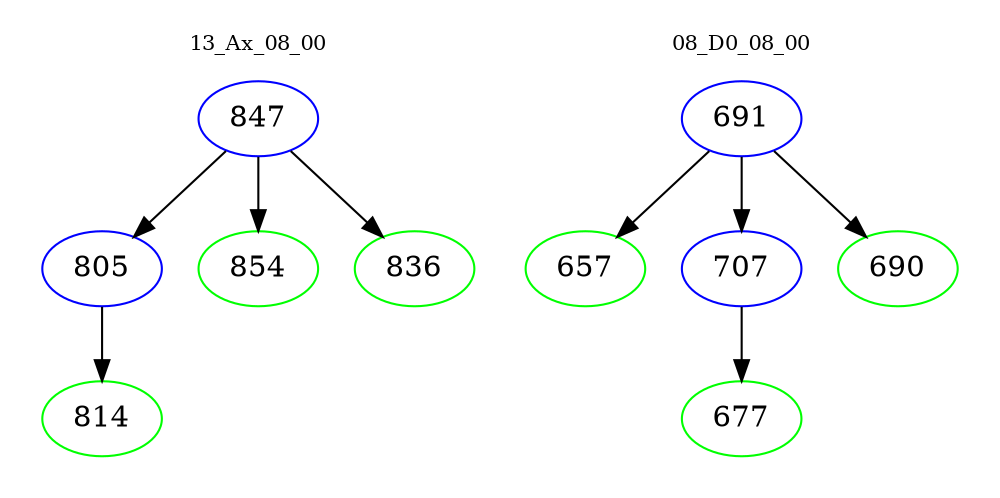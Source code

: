 digraph{
subgraph cluster_0 {
color = white
label = "13_Ax_08_00";
fontsize=10;
T0_847 [label="847", color="blue"]
T0_847 -> T0_805 [color="black"]
T0_805 [label="805", color="blue"]
T0_805 -> T0_814 [color="black"]
T0_814 [label="814", color="green"]
T0_847 -> T0_854 [color="black"]
T0_854 [label="854", color="green"]
T0_847 -> T0_836 [color="black"]
T0_836 [label="836", color="green"]
}
subgraph cluster_1 {
color = white
label = "08_D0_08_00";
fontsize=10;
T1_691 [label="691", color="blue"]
T1_691 -> T1_657 [color="black"]
T1_657 [label="657", color="green"]
T1_691 -> T1_707 [color="black"]
T1_707 [label="707", color="blue"]
T1_707 -> T1_677 [color="black"]
T1_677 [label="677", color="green"]
T1_691 -> T1_690 [color="black"]
T1_690 [label="690", color="green"]
}
}
